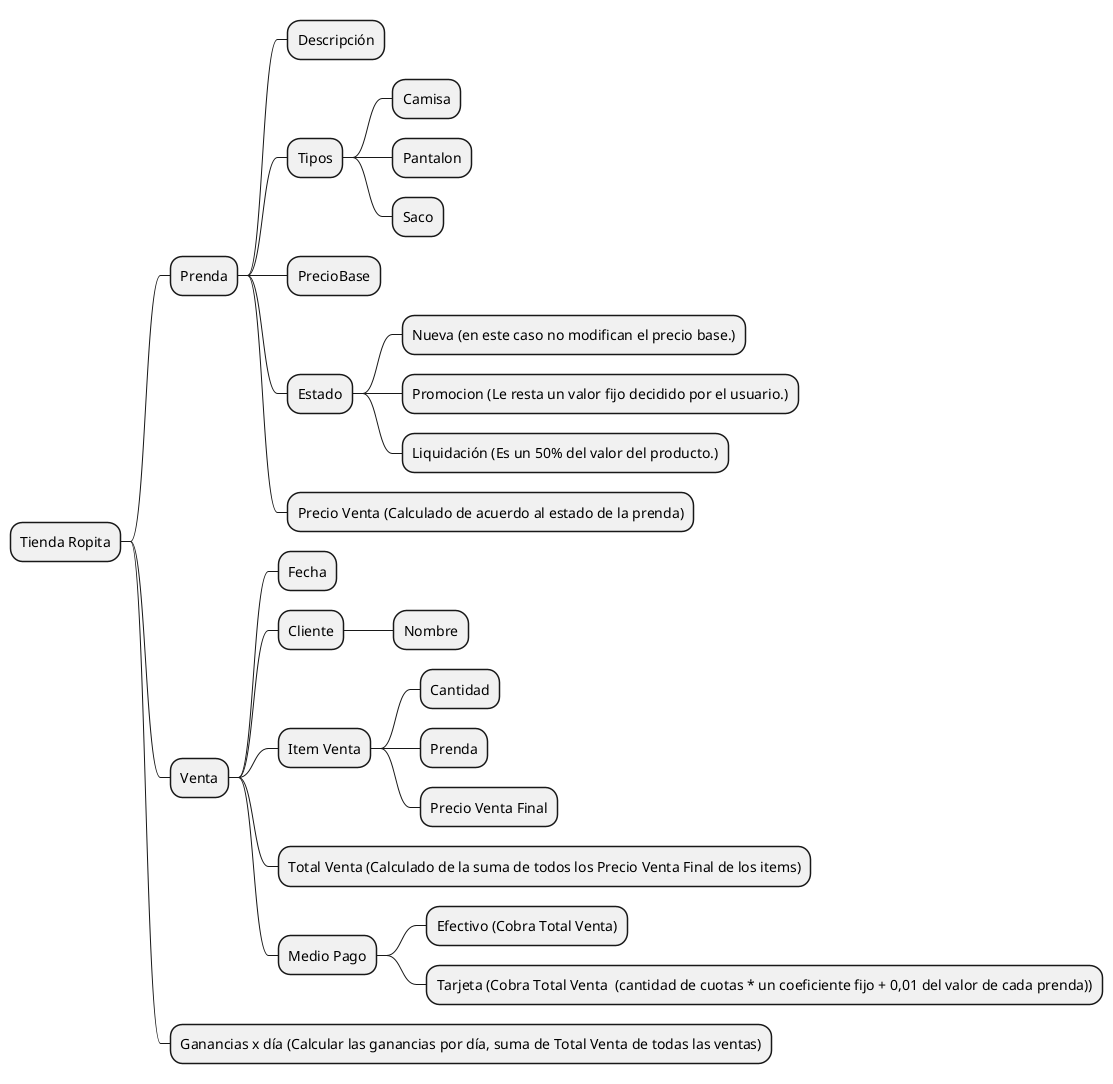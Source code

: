 @startmindmap
* Tienda Ropita
** Prenda
*** Descripción
*** Tipos
**** Camisa
**** Pantalon
**** Saco
*** PrecioBase
*** Estado
**** Nueva (en este caso no modifican el precio base.)
**** Promocion (Le resta un valor fijo decidido por el usuario.)
**** Liquidación (Es un 50% del valor del producto.)
*** Precio Venta (Calculado de acuerdo al estado de la prenda)
** Venta
*** Fecha
*** Cliente
**** Nombre
*** Item Venta
**** Cantidad
**** Prenda
**** Precio Venta Final
*** Total Venta (Calculado de la suma de todos los Precio Venta Final de los items)
*** Medio Pago
**** Efectivo (Cobra Total Venta)
**** Tarjeta (Cobra Total Venta  (cantidad de cuotas * un coeficiente fijo + 0,01 del valor de cada prenda))
** Ganancias x día (Calcular las ganancias por día, suma de Total Venta de todas las ventas)
@endmindmap
